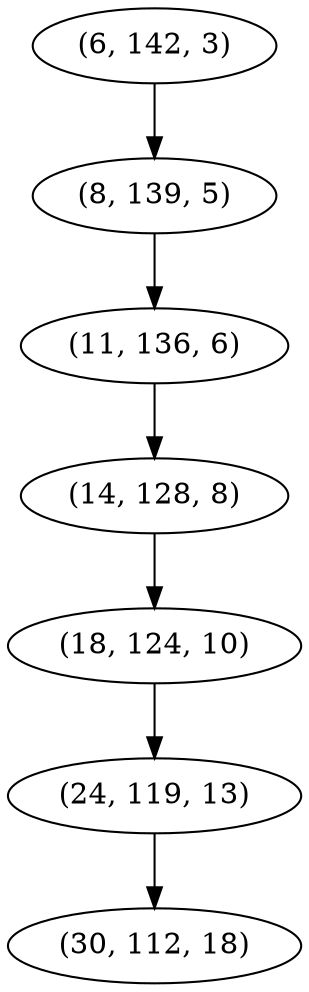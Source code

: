 digraph tree {
    "(6, 142, 3)";
    "(8, 139, 5)";
    "(11, 136, 6)";
    "(14, 128, 8)";
    "(18, 124, 10)";
    "(24, 119, 13)";
    "(30, 112, 18)";
    "(6, 142, 3)" -> "(8, 139, 5)";
    "(8, 139, 5)" -> "(11, 136, 6)";
    "(11, 136, 6)" -> "(14, 128, 8)";
    "(14, 128, 8)" -> "(18, 124, 10)";
    "(18, 124, 10)" -> "(24, 119, 13)";
    "(24, 119, 13)" -> "(30, 112, 18)";
}
